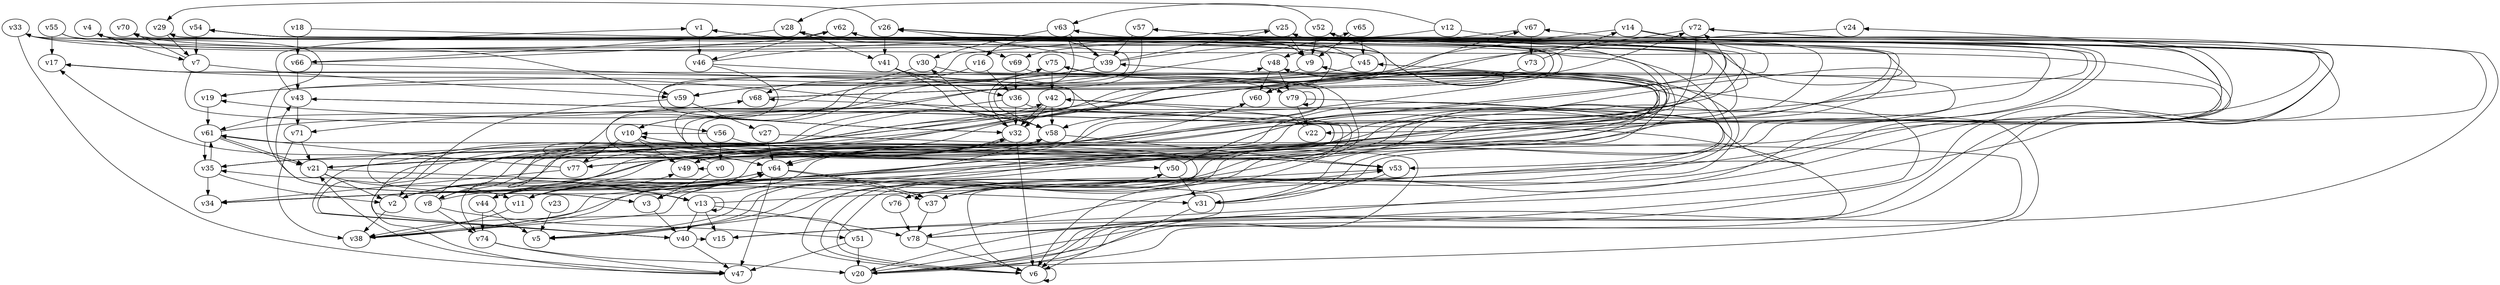 // Benchmark game 109 - 80 vertices
digraph G {
    v0 [name="v0", player=1];
    v1 [name="v1", player=0];
    v2 [name="v2", player=0];
    v3 [name="v3", player=0, target=1];
    v4 [name="v4", player=1];
    v5 [name="v5", player=0];
    v6 [name="v6", player=1];
    v7 [name="v7", player=0];
    v8 [name="v8", player=1, target=1];
    v9 [name="v9", player=1];
    v10 [name="v10", player=0];
    v11 [name="v11", player=1, target=1];
    v12 [name="v12", player=1];
    v13 [name="v13", player=0, target=1];
    v14 [name="v14", player=0];
    v15 [name="v15", player=0];
    v16 [name="v16", player=0];
    v17 [name="v17", player=0];
    v18 [name="v18", player=1];
    v19 [name="v19", player=0];
    v20 [name="v20", player=1, target=1];
    v21 [name="v21", player=1];
    v22 [name="v22", player=0];
    v23 [name="v23", player=0];
    v24 [name="v24", player=1, target=1];
    v25 [name="v25", player=0];
    v26 [name="v26", player=1];
    v27 [name="v27", player=0];
    v28 [name="v28", player=0];
    v29 [name="v29", player=1];
    v30 [name="v30", player=0];
    v31 [name="v31", player=0];
    v32 [name="v32", player=1, target=1];
    v33 [name="v33", player=0];
    v34 [name="v34", player=1];
    v35 [name="v35", player=1];
    v36 [name="v36", player=1];
    v37 [name="v37", player=0];
    v38 [name="v38", player=1];
    v39 [name="v39", player=1];
    v40 [name="v40", player=0];
    v41 [name="v41", player=1];
    v42 [name="v42", player=1];
    v43 [name="v43", player=1];
    v44 [name="v44", player=1];
    v45 [name="v45", player=0];
    v46 [name="v46", player=0];
    v47 [name="v47", player=1];
    v48 [name="v48", player=1];
    v49 [name="v49", player=1];
    v50 [name="v50", player=1];
    v51 [name="v51", player=1];
    v52 [name="v52", player=0];
    v53 [name="v53", player=0];
    v54 [name="v54", player=0, target=1];
    v55 [name="v55", player=0];
    v56 [name="v56", player=1];
    v57 [name="v57", player=1];
    v58 [name="v58", player=1];
    v59 [name="v59", player=1];
    v60 [name="v60", player=0];
    v61 [name="v61", player=1];
    v62 [name="v62", player=0];
    v63 [name="v63", player=1];
    v64 [name="v64", player=1];
    v65 [name="v65", player=0];
    v66 [name="v66", player=0];
    v67 [name="v67", player=1];
    v68 [name="v68", player=0];
    v69 [name="v69", player=1];
    v70 [name="v70", player=0];
    v71 [name="v71", player=1];
    v72 [name="v72", player=1];
    v73 [name="v73", player=0];
    v74 [name="v74", player=0];
    v75 [name="v75", player=0];
    v76 [name="v76", player=0];
    v77 [name="v77", player=0];
    v78 [name="v78", player=0];
    v79 [name="v79", player=0];

    v0 -> v49 [constraint="time % 2 == 0"];
    v1 -> v46;
    v2 -> v38;
    v3 -> v40;
    v4 -> v60 [constraint="time % 4 == 3"];
    v5 -> v9 [constraint="time >= 8"];
    v6 -> v6 [constraint="time % 4 == 2"];
    v7 -> v56 [constraint="time % 6 == 4"];
    v8 -> v51 [constraint="(time >= 2) && (time <= 17)"];
    v9 -> v32 [constraint="time >= 8"];
    v10 -> v77;
    v11 -> v38 [constraint="time % 2 == 0"];
    v12 -> v69 [constraint="(time >= 10) && (time <= 15)"];
    v13 -> v15;
    v14 -> v35 [constraint="time >= 6"];
    v15 -> v52 [constraint="time == 12"];
    v16 -> v59 [constraint="time == 2"];
    v17 -> v74 [constraint="time <= 9"];
    v18 -> v34 [constraint="time % 2 == 0"];
    v19 -> v61;
    v20 -> v19 [constraint="time >= 8"];
    v21 -> v54 [constraint="time == 2"];
    v22 -> v61 [constraint="time <= 19"];
    v23 -> v5;
    v24 -> v19 [constraint="time % 6 == 0"];
    v25 -> v32 [constraint="time >= 6"];
    v26 -> v29 [constraint="time == 16"];
    v27 -> v20 [constraint="time == 4"];
    v28 -> v41 [constraint="time <= 9"];
    v29 -> v7 [constraint="time % 4 == 1"];
    v30 -> v68;
    v31 -> v72 [constraint="time % 3 == 1"];
    v32 -> v64 [constraint="time == 14"];
    v33 -> v21 [constraint="time % 3 == 0"];
    v34 -> v43 [constraint="time >= 15"];
    v35 -> v2;
    v36 -> v32;
    v37 -> v78;
    v38 -> v64 [constraint="time == 13"];
    v39 -> v25 [constraint="time >= 13"];
    v40 -> v67 [constraint="time == 12"];
    v41 -> v36 [constraint="time % 4 == 1"];
    v42 -> v58;
    v43 -> v71;
    v44 -> v50 [constraint="time >= 6"];
    v45 -> v16 [constraint="time >= 10"];
    v46 -> v9 [constraint="time % 6 == 3"];
    v47 -> v58 [constraint="time == 4"];
    v48 -> v60;
    v49 -> v28 [constraint="time >= 14"];
    v50 -> v39 [constraint="time <= 17"];
    v51 -> v20;
    v52 -> v13 [constraint="time == 6"];
    v53 -> v31;
    v54 -> v7;
    v55 -> v17;
    v56 -> v50 [constraint="time % 4 == 2"];
    v57 -> v22 [constraint="(time % 3 == 0) || (time % 5 == 2)"];
    v58 -> v53;
    v59 -> v27;
    v60 -> v58;
    v61 -> v35;
    v62 -> v46 [constraint="time >= 2"];
    v63 -> v39;
    v64 -> v37 [constraint="time <= 7"];
    v65 -> v9;
    v66 -> v43;
    v67 -> v73;
    v68 -> v72 [constraint="time == 20"];
    v69 -> v36;
    v70 -> v10 [constraint="time % 6 == 5"];
    v71 -> v38;
    v72 -> v38 [constraint="time == 16"];
    v73 -> v14 [constraint="time <= 7"];
    v74 -> v20 [constraint="time % 2 == 1"];
    v75 -> v34 [constraint="time >= 11"];
    v76 -> v78;
    v77 -> v32 [constraint="time % 4 == 1"];
    v78 -> v75 [constraint="time % 6 == 3"];
    v79 -> v22;
    v26 -> v41;
    v79 -> v79 [constraint="time % 5 == 2"];
    v72 -> v15 [constraint="time == 0"];
    v7 -> v59 [constraint="time == 3"];
    v33 -> v47 [constraint="(time >= 9) && (time <= 18)"];
    v35 -> v61 [constraint="time <= 10"];
    v30 -> v6 [constraint="time == 14"];
    v71 -> v21;
    v25 -> v9;
    v64 -> v11;
    v51 -> v38 [constraint="time <= 12"];
    v61 -> v68 [constraint="time % 5 == 1"];
    v39 -> v26 [constraint="time >= 14"];
    v9 -> v34 [constraint="time % 2 == 1"];
    v53 -> v75 [constraint="time == 0"];
    v48 -> v76 [constraint="time % 3 == 2"];
    v57 -> v39 [constraint="time % 3 == 0"];
    v66 -> v62 [constraint="time % 2 == 1"];
    v43 -> v1 [constraint="time == 8"];
    v56 -> v10 [constraint="time == 0"];
    v13 -> v13 [constraint="time <= 15"];
    v0 -> v17 [constraint="time >= 4"];
    v10 -> v53;
    v32 -> v6;
    v61 -> v21 [constraint="time % 6 == 4"];
    v53 -> v65 [constraint="(time >= 2) && (time <= 17)"];
    v7 -> v70 [constraint="time == 2"];
    v33 -> v78 [constraint="time % 3 == 1"];
    v4 -> v59 [constraint="time % 5 == 4"];
    v77 -> v57 [constraint="time % 4 == 1"];
    v4 -> v7 [constraint="time % 4 == 0"];
    v35 -> v34;
    v50 -> v1 [constraint="time % 3 == 1"];
    v21 -> v31 [constraint="time >= 9"];
    v54 -> v8 [constraint="time >= 6"];
    v74 -> v47;
    v41 -> v76 [constraint="time >= 10"];
    v34 -> v58 [constraint="(time >= 7) && (time <= 18)"];
    v62 -> v77 [constraint="time % 6 == 1"];
    v3 -> v43 [constraint="time == 15"];
    v73 -> v60 [constraint="time % 6 == 5"];
    v68 -> v26 [constraint="time == 13"];
    v2 -> v60 [constraint="time == 20"];
    v12 -> v5 [constraint="time == 6"];
    v77 -> v34 [constraint="time >= 9"];
    v13 -> v40;
    v35 -> v29 [constraint="time % 3 == 1"];
    v55 -> v3 [constraint="time <= 21"];
    v45 -> v70 [constraint="time % 6 == 5"];
    v49 -> v54 [constraint="time >= 14"];
    v79 -> v53;
    v39 -> v59 [constraint="time <= 17"];
    v2 -> v62 [constraint="time == 2"];
    v21 -> v11;
    v64 -> v37;
    v21 -> v17 [constraint="time == 20"];
    v36 -> v13 [constraint="time % 3 == 1"];
    v44 -> v74;
    v64 -> v44 [constraint="(time >= 4) && (time <= 20)"];
    v51 -> v47;
    v20 -> v35 [constraint="time % 5 == 3"];
    v75 -> v42;
    v57 -> v53 [constraint="time <= 16"];
    v41 -> v58 [constraint="time <= 20"];
    v32 -> v71 [constraint="time >= 13"];
    v45 -> v19 [constraint="time == 5"];
    v21 -> v42 [constraint="time <= 22"];
    v37 -> v53 [constraint="time == 18"];
    v6 -> v10 [constraint="time % 4 == 1"];
    v20 -> v61 [constraint="time % 3 == 2"];
    v35 -> v72 [constraint="time % 5 == 2"];
    v20 -> v26 [constraint="time >= 7"];
    v63 -> v32 [constraint="time % 6 == 4"];
    v78 -> v6;
    v28 -> v66 [constraint="time == 1"];
    v56 -> v0;
    v33 -> v11 [constraint="time == 2"];
    v16 -> v36;
    v72 -> v40 [constraint="time == 10"];
    v28 -> v69 [constraint="time == 6"];
    v77 -> v61 [constraint="time == 7"];
    v42 -> v20 [constraint="time % 5 == 0"];
    v39 -> v16 [constraint="time >= 12"];
    v21 -> v2;
    v65 -> v45;
    v50 -> v31;
    v52 -> v9;
    v76 -> v63 [constraint="time % 3 == 1"];
    v18 -> v66;
    v48 -> v44 [constraint="(time >= 4) && (time <= 25)"];
    v27 -> v64;
    v13 -> v78;
    v10 -> v49;
    v31 -> v25 [constraint="(time >= 4) && (time <= 15)"];
    v64 -> v47;
    v11 -> v67 [constraint="time % 3 == 1"];
    v55 -> v6 [constraint="time % 2 == 0"];
    v11 -> v28 [constraint="time == 17"];
    v69 -> v6 [constraint="time >= 11"];
    v8 -> v4 [constraint="time % 5 == 3"];
    v52 -> v63 [constraint="time <= 19"];
    v58 -> v30 [constraint="time <= 15"];
    v58 -> v48 [constraint="time == 11"];
    v38 -> v42 [constraint="time % 2 == 0"];
    v32 -> v64;
    v42 -> v32;
    v14 -> v13 [constraint="time <= 9"];
    v48 -> v79;
    v40 -> v47;
    v6 -> v68 [constraint="time % 3 == 0"];
    v31 -> v24 [constraint="time % 2 == 0"];
    v46 -> v8 [constraint="time == 20"];
    v66 -> v40 [constraint="time == 0"];
    v59 -> v2;
    v32 -> v2 [constraint="time == 13"];
    v1 -> v49 [constraint="time == 3"];
    v40 -> v15 [constraint="time >= 5"];
    v39 -> v64 [constraint="time == 5"];
    v13 -> v53 [constraint="(time >= 4) && (time <= 19)"];
    v17 -> v58 [constraint="time % 6 == 3"];
    v31 -> v6;
    v36 -> v6 [constraint="time == 10"];
    v61 -> v21 [constraint="time == 1"];
    v20 -> v29 [constraint="time >= 13"];
    v46 -> v64 [constraint="time % 5 == 3"];
    v14 -> v20 [constraint="time == 5"];
    v68 -> v33 [constraint="time % 6 == 4"];
    v10 -> v75 [constraint="time % 6 == 2"];
    v77 -> v45 [constraint="(time % 4 == 1) || (time % 5 == 2)"];
    v8 -> v74;
    v50 -> v37 [constraint="(time % 3 == 0) || (time % 3 == 2)"];
    v0 -> v3;
    v47 -> v21 [constraint="time == 4"];
    v67 -> v48 [constraint="time == 11"];
    v42 -> v32 [constraint="time == 0"];
    v8 -> v64 [constraint="time % 5 == 4"];
    v44 -> v5;
    v38 -> v48 [constraint="time == 1"];
    v78 -> v29 [constraint="time == 4"];
    v43 -> v5 [constraint="time >= 15"];
    v64 -> v3;
    v39 -> v9 [constraint="time == 1"];
    v63 -> v30;
    v54 -> v5 [constraint="time % 2 == 1"];
    v12 -> v28 [constraint="time % 2 == 1"];
    v75 -> v79;
    v11 -> v49 [constraint="time <= 16"];
}
